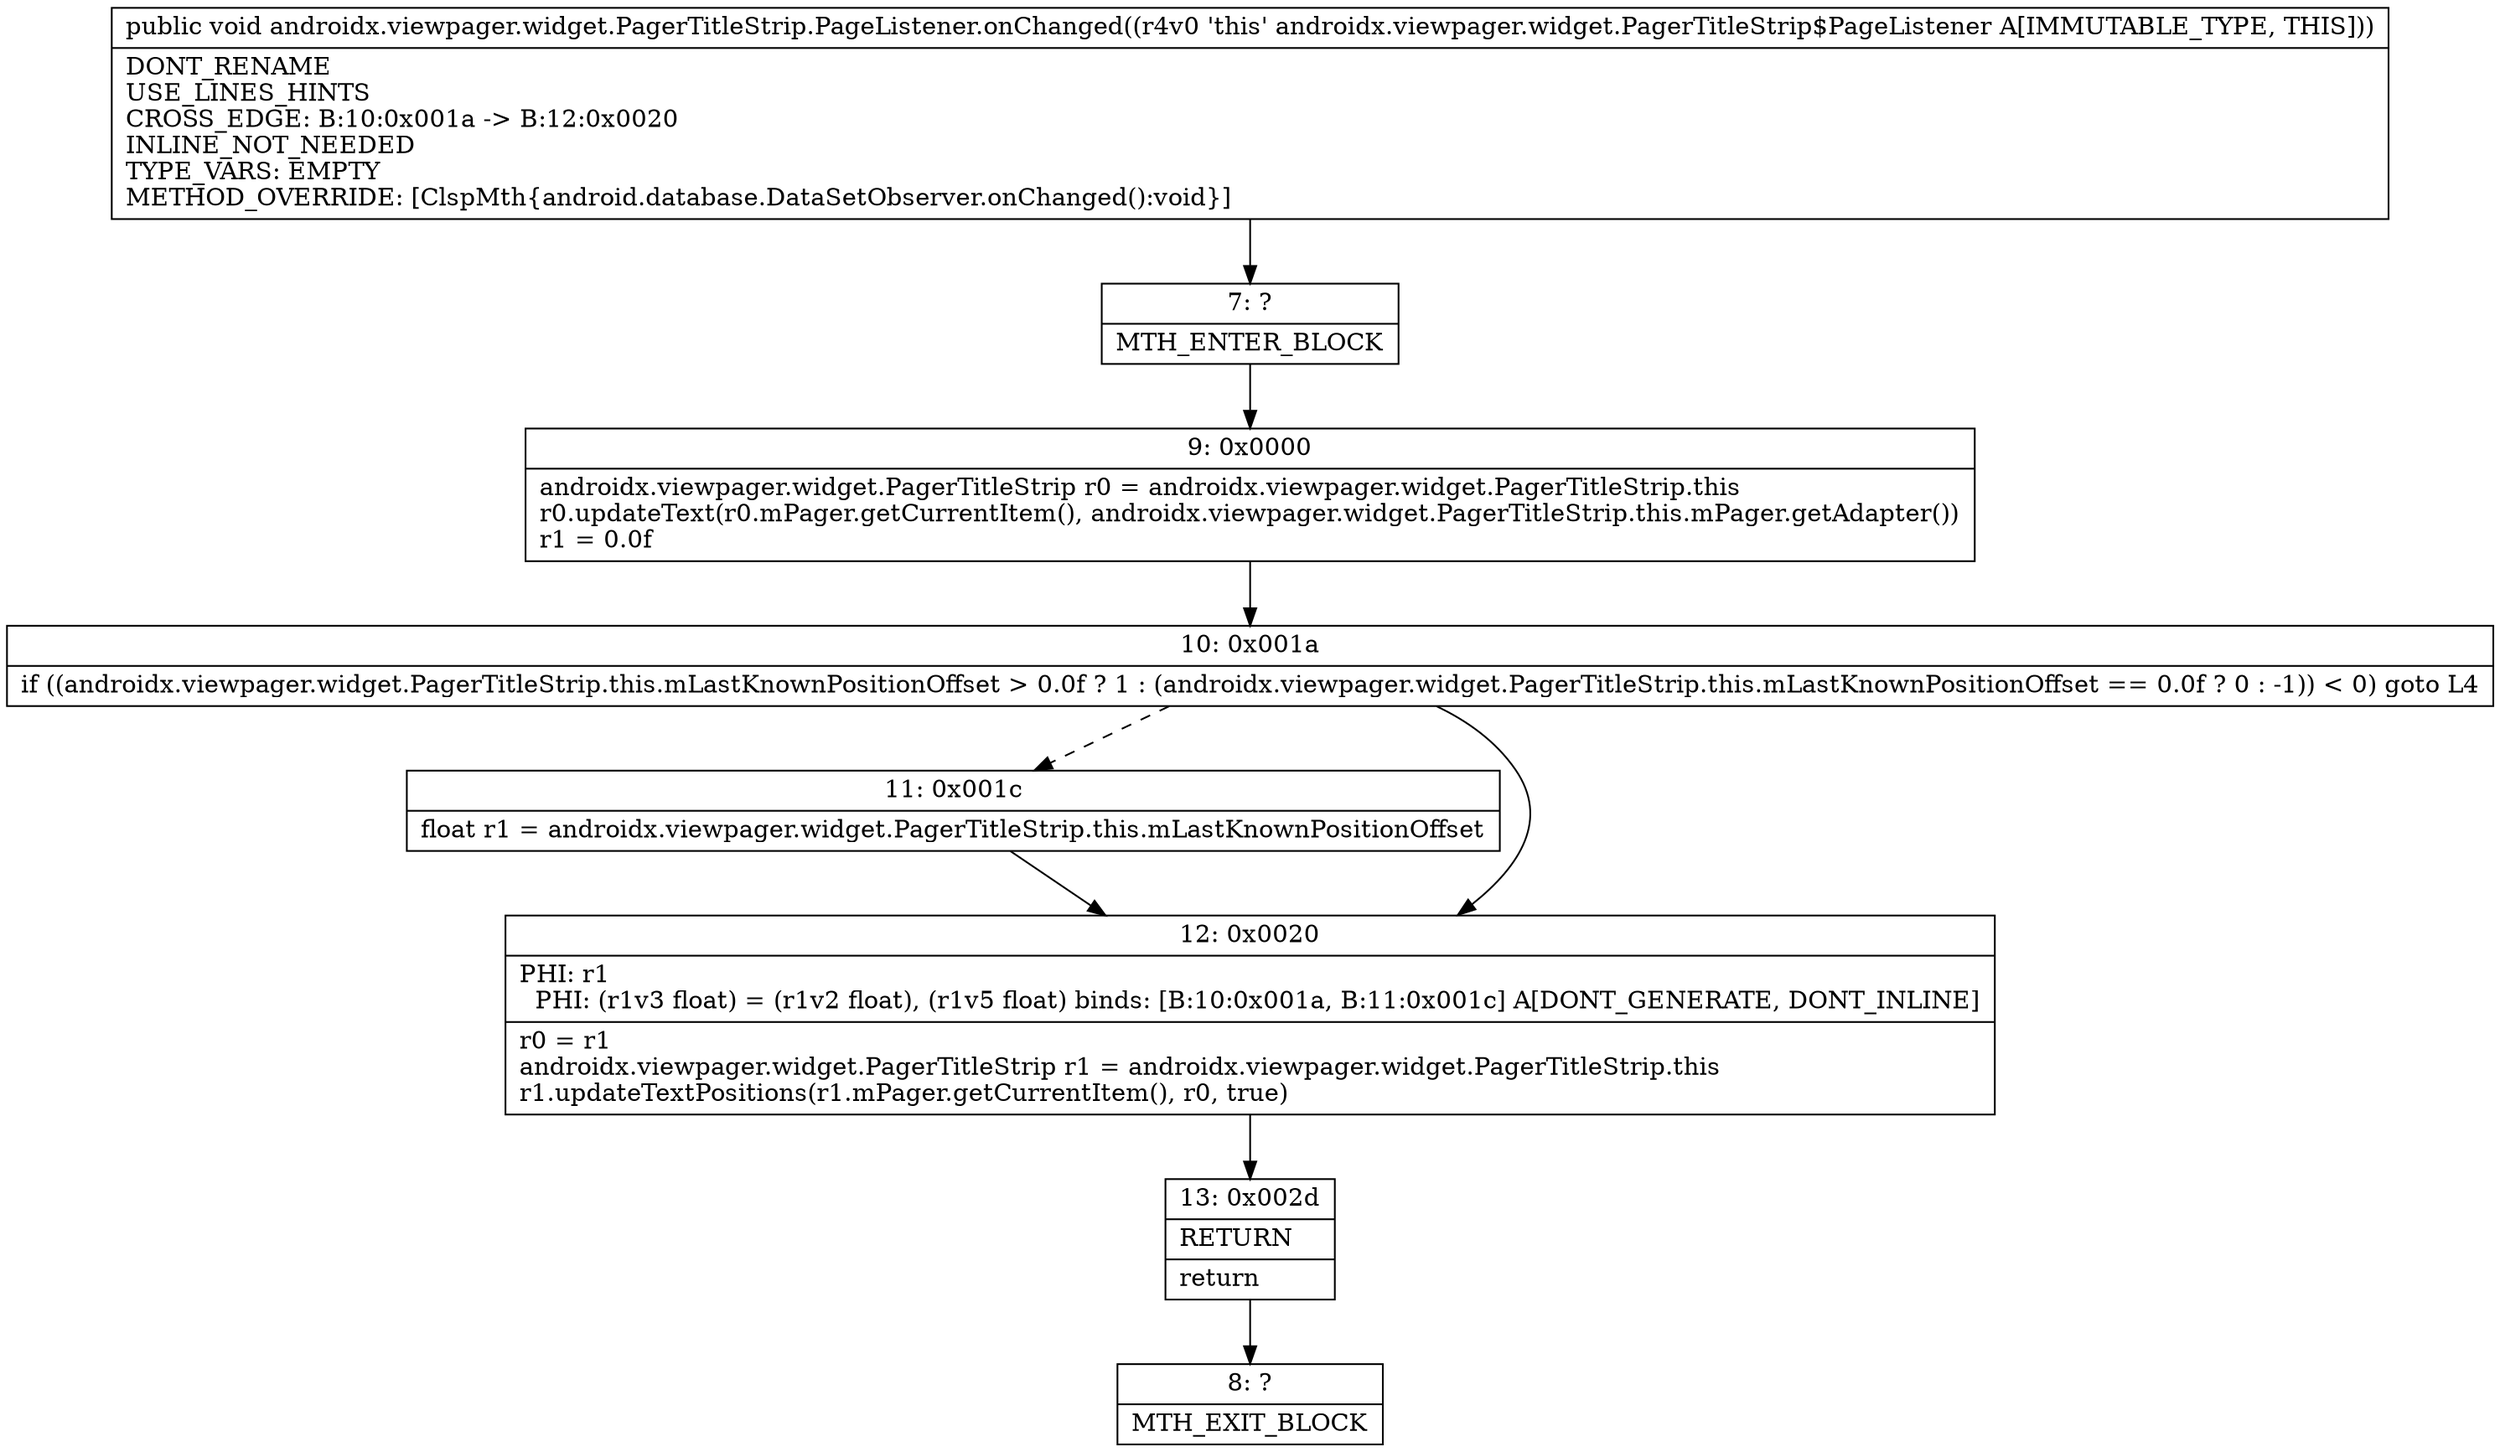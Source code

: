 digraph "CFG forandroidx.viewpager.widget.PagerTitleStrip.PageListener.onChanged()V" {
Node_7 [shape=record,label="{7\:\ ?|MTH_ENTER_BLOCK\l}"];
Node_9 [shape=record,label="{9\:\ 0x0000|androidx.viewpager.widget.PagerTitleStrip r0 = androidx.viewpager.widget.PagerTitleStrip.this\lr0.updateText(r0.mPager.getCurrentItem(), androidx.viewpager.widget.PagerTitleStrip.this.mPager.getAdapter())\lr1 = 0.0f\l}"];
Node_10 [shape=record,label="{10\:\ 0x001a|if ((androidx.viewpager.widget.PagerTitleStrip.this.mLastKnownPositionOffset \> 0.0f ? 1 : (androidx.viewpager.widget.PagerTitleStrip.this.mLastKnownPositionOffset == 0.0f ? 0 : \-1)) \< 0) goto L4\l}"];
Node_11 [shape=record,label="{11\:\ 0x001c|float r1 = androidx.viewpager.widget.PagerTitleStrip.this.mLastKnownPositionOffset\l}"];
Node_12 [shape=record,label="{12\:\ 0x0020|PHI: r1 \l  PHI: (r1v3 float) = (r1v2 float), (r1v5 float) binds: [B:10:0x001a, B:11:0x001c] A[DONT_GENERATE, DONT_INLINE]\l|r0 = r1\landroidx.viewpager.widget.PagerTitleStrip r1 = androidx.viewpager.widget.PagerTitleStrip.this\lr1.updateTextPositions(r1.mPager.getCurrentItem(), r0, true)\l}"];
Node_13 [shape=record,label="{13\:\ 0x002d|RETURN\l|return\l}"];
Node_8 [shape=record,label="{8\:\ ?|MTH_EXIT_BLOCK\l}"];
MethodNode[shape=record,label="{public void androidx.viewpager.widget.PagerTitleStrip.PageListener.onChanged((r4v0 'this' androidx.viewpager.widget.PagerTitleStrip$PageListener A[IMMUTABLE_TYPE, THIS]))  | DONT_RENAME\lUSE_LINES_HINTS\lCROSS_EDGE: B:10:0x001a \-\> B:12:0x0020\lINLINE_NOT_NEEDED\lTYPE_VARS: EMPTY\lMETHOD_OVERRIDE: [ClspMth\{android.database.DataSetObserver.onChanged():void\}]\l}"];
MethodNode -> Node_7;Node_7 -> Node_9;
Node_9 -> Node_10;
Node_10 -> Node_11[style=dashed];
Node_10 -> Node_12;
Node_11 -> Node_12;
Node_12 -> Node_13;
Node_13 -> Node_8;
}

